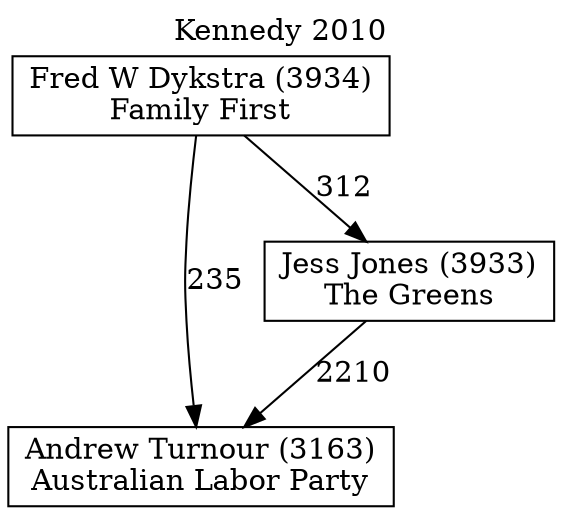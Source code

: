 // House preference flow
digraph "Andrew Turnour (3163)_Kennedy_2010" {
	graph [label="Kennedy 2010" labelloc=t mclimit=10]
	node [shape=box]
	"Andrew Turnour (3163)" [label="Andrew Turnour (3163)
Australian Labor Party"]
	"Fred W Dykstra (3934)" [label="Fred W Dykstra (3934)
Family First"]
	"Jess Jones (3933)" [label="Jess Jones (3933)
The Greens"]
	"Fred W Dykstra (3934)" -> "Andrew Turnour (3163)" [label=235]
	"Fred W Dykstra (3934)" -> "Jess Jones (3933)" [label=312]
	"Jess Jones (3933)" -> "Andrew Turnour (3163)" [label=2210]
}
